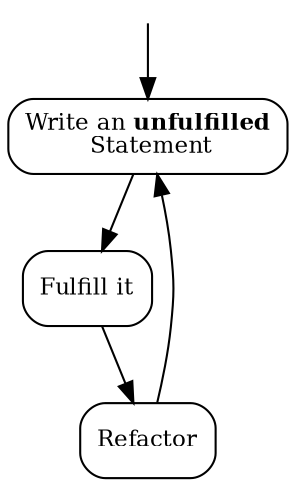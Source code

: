digraph G {
	graph [fontsize=11 overlap=false splines=true fontname="Ubuntu"];
	node [fontsize=11];
	edge [fontsize=11];
	Red [label=<Write an <B>unfulfilled</B><br/> Statement> shape=Mrecord pos="2,2!"]
	Green [label = "Fulfill it" shape=Mrecord pos="4.2,2!"]
	Refactor [label="Refactor" shape=Mrecord pos="3,1!"]
	Begin [ style=invisible label="" pos="0,2!" shape=square width=0.1 height=0.1]
	
 	Begin->Red;
    Red->Green;
    Green->Refactor;
    Refactor->Red;	
    
    
}
